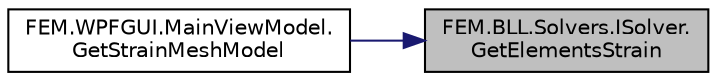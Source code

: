 digraph "FEM.BLL.Solvers.ISolver.GetElementsStrain"
{
 // LATEX_PDF_SIZE
  edge [fontname="Helvetica",fontsize="10",labelfontname="Helvetica",labelfontsize="10"];
  node [fontname="Helvetica",fontsize="10",shape=record];
  rankdir="RL";
  Node1 [label="FEM.BLL.Solvers.ISolver.\lGetElementsStrain",height=0.2,width=0.4,color="black", fillcolor="grey75", style="filled", fontcolor="black",tooltip="Вычисляет деформации конечных элементов"];
  Node1 -> Node2 [dir="back",color="midnightblue",fontsize="10",style="solid",fontname="Helvetica"];
  Node2 [label="FEM.WPFGUI.MainViewModel.\lGetStrainMeshModel",height=0.2,width=0.4,color="black", fillcolor="white", style="filled",URL="$class_f_e_m_1_1_w_p_f_g_u_i_1_1_main_view_model.html#a30b5b553b76fb84654fa6da64365df64",tooltip=" "];
}
